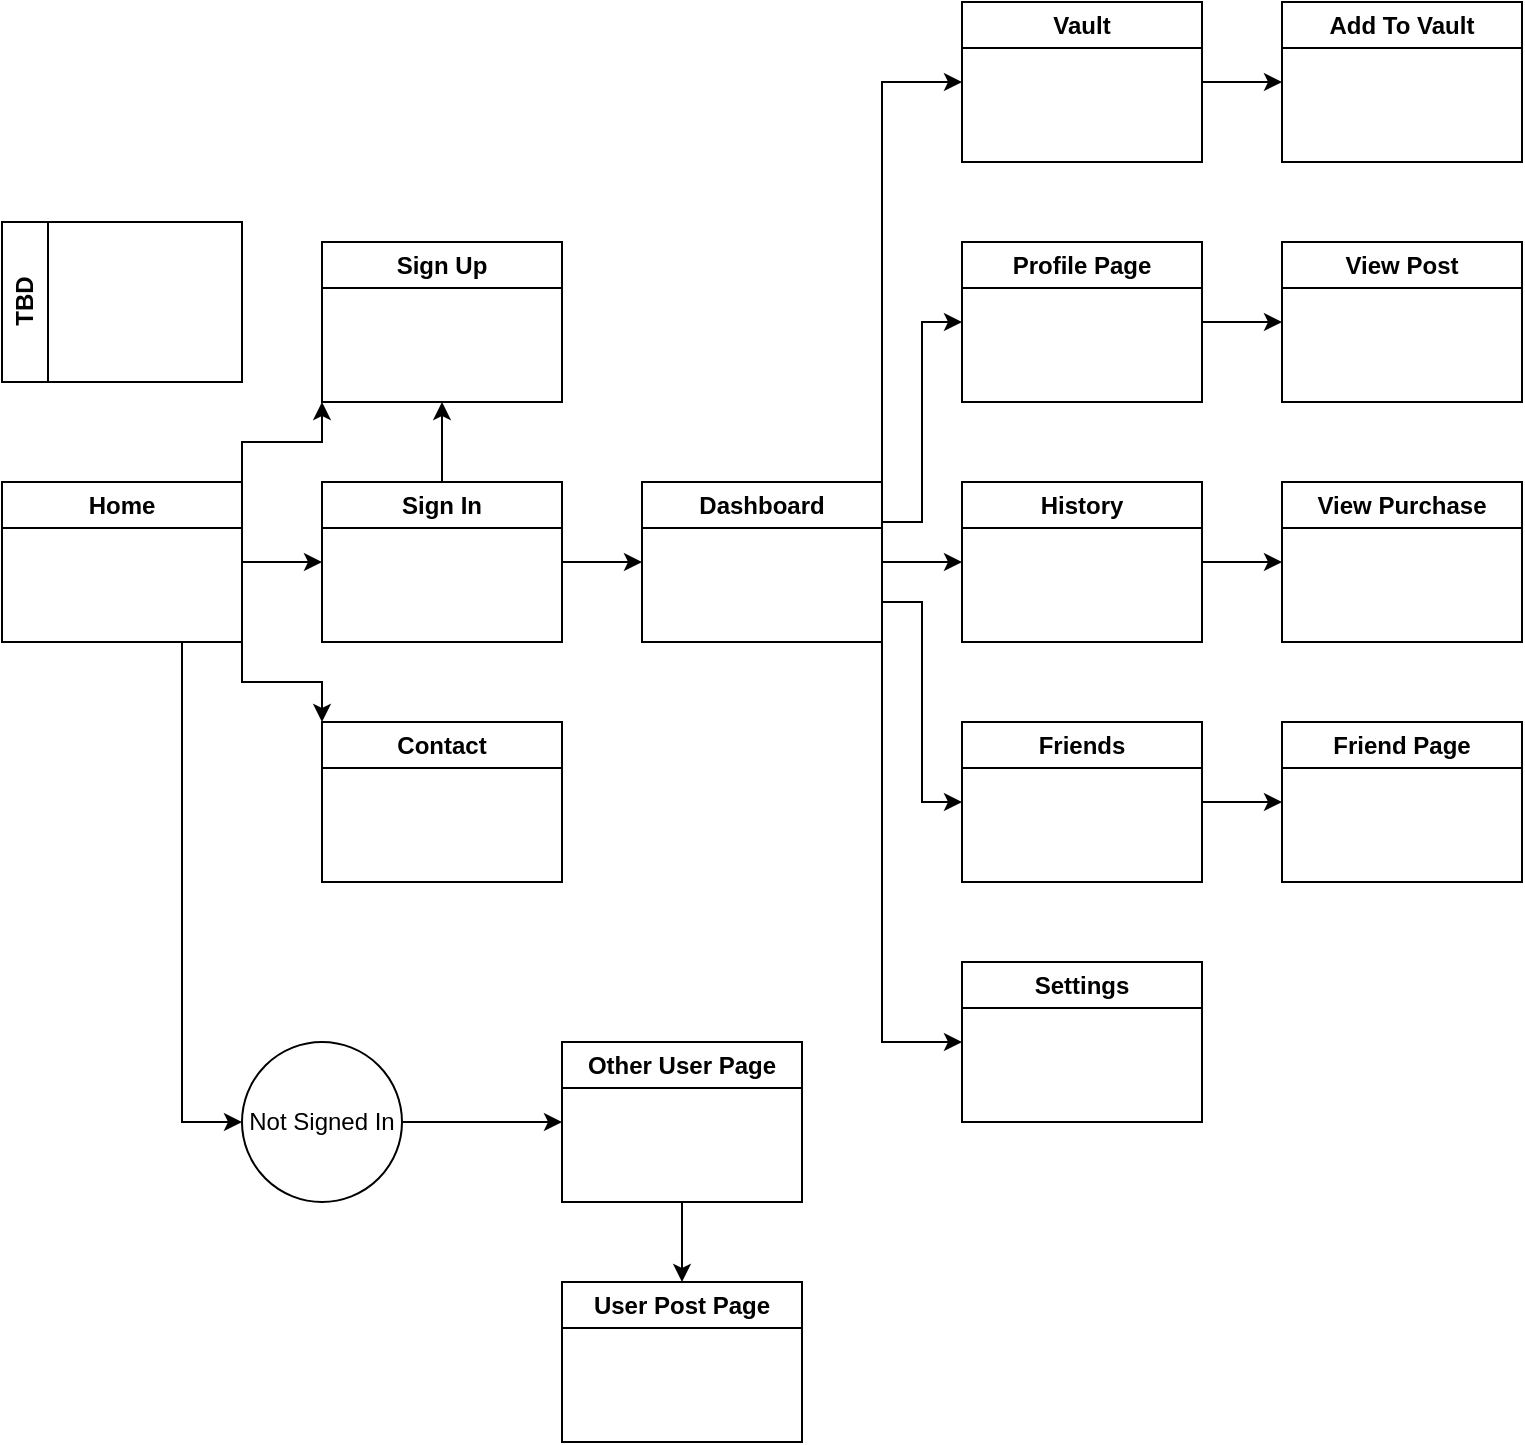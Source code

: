 <mxfile version="26.2.14">
  <diagram id="C5RBs43oDa-KdzZeNtuy" name="Page-1">
    <mxGraphModel dx="954" dy="582" grid="1" gridSize="10" guides="1" tooltips="1" connect="1" arrows="1" fold="1" page="1" pageScale="1" pageWidth="827" pageHeight="1169" math="0" shadow="0">
      <root>
        <mxCell id="WIyWlLk6GJQsqaUBKTNV-0" />
        <mxCell id="WIyWlLk6GJQsqaUBKTNV-1" parent="WIyWlLk6GJQsqaUBKTNV-0" />
        <mxCell id="9p62qBrcE_9piOtcCQSv-7" style="edgeStyle=orthogonalEdgeStyle;rounded=0;orthogonalLoop=1;jettySize=auto;html=1;exitX=1;exitY=0.5;exitDx=0;exitDy=0;entryX=0;entryY=0.5;entryDx=0;entryDy=0;" parent="WIyWlLk6GJQsqaUBKTNV-1" source="9p62qBrcE_9piOtcCQSv-1" target="9p62qBrcE_9piOtcCQSv-4" edge="1">
          <mxGeometry relative="1" as="geometry" />
        </mxCell>
        <mxCell id="9p62qBrcE_9piOtcCQSv-18" style="edgeStyle=orthogonalEdgeStyle;rounded=0;orthogonalLoop=1;jettySize=auto;html=1;exitX=1;exitY=0;exitDx=0;exitDy=0;entryX=0;entryY=1;entryDx=0;entryDy=0;" parent="WIyWlLk6GJQsqaUBKTNV-1" source="9p62qBrcE_9piOtcCQSv-1" target="9p62qBrcE_9piOtcCQSv-5" edge="1">
          <mxGeometry relative="1" as="geometry" />
        </mxCell>
        <mxCell id="9p62qBrcE_9piOtcCQSv-19" style="edgeStyle=orthogonalEdgeStyle;rounded=0;orthogonalLoop=1;jettySize=auto;html=1;exitX=1;exitY=1;exitDx=0;exitDy=0;entryX=0;entryY=0;entryDx=0;entryDy=0;" parent="WIyWlLk6GJQsqaUBKTNV-1" source="9p62qBrcE_9piOtcCQSv-1" target="9p62qBrcE_9piOtcCQSv-17" edge="1">
          <mxGeometry relative="1" as="geometry" />
        </mxCell>
        <mxCell id="9p62qBrcE_9piOtcCQSv-23" style="edgeStyle=orthogonalEdgeStyle;rounded=0;orthogonalLoop=1;jettySize=auto;html=1;exitX=0.75;exitY=1;exitDx=0;exitDy=0;entryX=0;entryY=0.5;entryDx=0;entryDy=0;" parent="WIyWlLk6GJQsqaUBKTNV-1" source="9p62qBrcE_9piOtcCQSv-1" target="9p62qBrcE_9piOtcCQSv-22" edge="1">
          <mxGeometry relative="1" as="geometry" />
        </mxCell>
        <mxCell id="9p62qBrcE_9piOtcCQSv-1" value="Home" style="swimlane;whiteSpace=wrap;html=1;" parent="WIyWlLk6GJQsqaUBKTNV-1" vertex="1">
          <mxGeometry x="40" y="280" width="120" height="80" as="geometry" />
        </mxCell>
        <mxCell id="9p62qBrcE_9piOtcCQSv-6" style="edgeStyle=orthogonalEdgeStyle;rounded=0;orthogonalLoop=1;jettySize=auto;html=1;exitX=0.5;exitY=0;exitDx=0;exitDy=0;entryX=0.5;entryY=1;entryDx=0;entryDy=0;" parent="WIyWlLk6GJQsqaUBKTNV-1" source="9p62qBrcE_9piOtcCQSv-4" target="9p62qBrcE_9piOtcCQSv-5" edge="1">
          <mxGeometry relative="1" as="geometry" />
        </mxCell>
        <mxCell id="9p62qBrcE_9piOtcCQSv-9" style="edgeStyle=orthogonalEdgeStyle;rounded=0;orthogonalLoop=1;jettySize=auto;html=1;exitX=1;exitY=0.5;exitDx=0;exitDy=0;entryX=0;entryY=0.5;entryDx=0;entryDy=0;" parent="WIyWlLk6GJQsqaUBKTNV-1" source="9p62qBrcE_9piOtcCQSv-4" target="9p62qBrcE_9piOtcCQSv-8" edge="1">
          <mxGeometry relative="1" as="geometry" />
        </mxCell>
        <mxCell id="9p62qBrcE_9piOtcCQSv-4" value="Sign In" style="swimlane;whiteSpace=wrap;html=1;" parent="WIyWlLk6GJQsqaUBKTNV-1" vertex="1">
          <mxGeometry x="200" y="280" width="120" height="80" as="geometry" />
        </mxCell>
        <mxCell id="9p62qBrcE_9piOtcCQSv-5" value="Sign Up" style="swimlane;whiteSpace=wrap;html=1;" parent="WIyWlLk6GJQsqaUBKTNV-1" vertex="1">
          <mxGeometry x="200" y="160" width="120" height="80" as="geometry" />
        </mxCell>
        <mxCell id="9p62qBrcE_9piOtcCQSv-13" style="edgeStyle=orthogonalEdgeStyle;rounded=0;orthogonalLoop=1;jettySize=auto;html=1;entryX=0;entryY=0.5;entryDx=0;entryDy=0;" parent="WIyWlLk6GJQsqaUBKTNV-1" source="9p62qBrcE_9piOtcCQSv-8" target="9p62qBrcE_9piOtcCQSv-10" edge="1">
          <mxGeometry relative="1" as="geometry" />
        </mxCell>
        <mxCell id="9p62qBrcE_9piOtcCQSv-14" style="edgeStyle=orthogonalEdgeStyle;rounded=0;orthogonalLoop=1;jettySize=auto;html=1;exitX=1;exitY=0;exitDx=0;exitDy=0;entryX=0;entryY=0.5;entryDx=0;entryDy=0;" parent="WIyWlLk6GJQsqaUBKTNV-1" source="9p62qBrcE_9piOtcCQSv-8" target="9p62qBrcE_9piOtcCQSv-11" edge="1">
          <mxGeometry relative="1" as="geometry" />
        </mxCell>
        <mxCell id="9p62qBrcE_9piOtcCQSv-15" style="edgeStyle=orthogonalEdgeStyle;rounded=0;orthogonalLoop=1;jettySize=auto;html=1;exitX=1;exitY=1;exitDx=0;exitDy=0;entryX=0;entryY=0.5;entryDx=0;entryDy=0;" parent="WIyWlLk6GJQsqaUBKTNV-1" source="9p62qBrcE_9piOtcCQSv-8" target="9p62qBrcE_9piOtcCQSv-12" edge="1">
          <mxGeometry relative="1" as="geometry" />
        </mxCell>
        <mxCell id="cXKrfPoP3v9risvajF2t-1" style="edgeStyle=orthogonalEdgeStyle;rounded=0;orthogonalLoop=1;jettySize=auto;html=1;exitX=1;exitY=0.75;exitDx=0;exitDy=0;entryX=0;entryY=0.5;entryDx=0;entryDy=0;" edge="1" parent="WIyWlLk6GJQsqaUBKTNV-1" source="9p62qBrcE_9piOtcCQSv-8" target="cXKrfPoP3v9risvajF2t-0">
          <mxGeometry relative="1" as="geometry" />
        </mxCell>
        <mxCell id="cXKrfPoP3v9risvajF2t-3" style="edgeStyle=orthogonalEdgeStyle;rounded=0;orthogonalLoop=1;jettySize=auto;html=1;exitX=1;exitY=0.25;exitDx=0;exitDy=0;entryX=0;entryY=0.5;entryDx=0;entryDy=0;" edge="1" parent="WIyWlLk6GJQsqaUBKTNV-1" source="9p62qBrcE_9piOtcCQSv-8" target="cXKrfPoP3v9risvajF2t-2">
          <mxGeometry relative="1" as="geometry" />
        </mxCell>
        <mxCell id="9p62qBrcE_9piOtcCQSv-8" value="Dashboard" style="swimlane;whiteSpace=wrap;html=1;" parent="WIyWlLk6GJQsqaUBKTNV-1" vertex="1">
          <mxGeometry x="360" y="280" width="120" height="80" as="geometry" />
        </mxCell>
        <mxCell id="cXKrfPoP3v9risvajF2t-9" style="edgeStyle=orthogonalEdgeStyle;rounded=0;orthogonalLoop=1;jettySize=auto;html=1;exitX=1;exitY=0.5;exitDx=0;exitDy=0;entryX=0;entryY=0.5;entryDx=0;entryDy=0;" edge="1" parent="WIyWlLk6GJQsqaUBKTNV-1" source="9p62qBrcE_9piOtcCQSv-10" target="cXKrfPoP3v9risvajF2t-8">
          <mxGeometry relative="1" as="geometry" />
        </mxCell>
        <mxCell id="9p62qBrcE_9piOtcCQSv-10" value="History" style="swimlane;whiteSpace=wrap;html=1;" parent="WIyWlLk6GJQsqaUBKTNV-1" vertex="1">
          <mxGeometry x="520" y="280" width="120" height="80" as="geometry" />
        </mxCell>
        <mxCell id="9p62qBrcE_9piOtcCQSv-26" style="edgeStyle=orthogonalEdgeStyle;rounded=0;orthogonalLoop=1;jettySize=auto;html=1;exitX=1;exitY=0.5;exitDx=0;exitDy=0;entryX=0;entryY=0.5;entryDx=0;entryDy=0;" parent="WIyWlLk6GJQsqaUBKTNV-1" source="9p62qBrcE_9piOtcCQSv-11" target="9p62qBrcE_9piOtcCQSv-25" edge="1">
          <mxGeometry relative="1" as="geometry" />
        </mxCell>
        <mxCell id="9p62qBrcE_9piOtcCQSv-11" value="Vault" style="swimlane;whiteSpace=wrap;html=1;" parent="WIyWlLk6GJQsqaUBKTNV-1" vertex="1">
          <mxGeometry x="520" y="40" width="120" height="80" as="geometry" />
        </mxCell>
        <mxCell id="9p62qBrcE_9piOtcCQSv-12" value="Settings" style="swimlane;whiteSpace=wrap;html=1;" parent="WIyWlLk6GJQsqaUBKTNV-1" vertex="1">
          <mxGeometry x="520" y="520" width="120" height="80" as="geometry" />
        </mxCell>
        <mxCell id="9p62qBrcE_9piOtcCQSv-17" value="Contact" style="swimlane;whiteSpace=wrap;html=1;" parent="WIyWlLk6GJQsqaUBKTNV-1" vertex="1">
          <mxGeometry x="200" y="400" width="120" height="80" as="geometry" />
        </mxCell>
        <mxCell id="cXKrfPoP3v9risvajF2t-5" style="edgeStyle=orthogonalEdgeStyle;rounded=0;orthogonalLoop=1;jettySize=auto;html=1;exitX=1;exitY=0.5;exitDx=0;exitDy=0;entryX=0;entryY=0.5;entryDx=0;entryDy=0;" edge="1" parent="WIyWlLk6GJQsqaUBKTNV-1" source="9p62qBrcE_9piOtcCQSv-22" target="cXKrfPoP3v9risvajF2t-4">
          <mxGeometry relative="1" as="geometry">
            <mxPoint x="310" y="600" as="targetPoint" />
          </mxGeometry>
        </mxCell>
        <mxCell id="9p62qBrcE_9piOtcCQSv-22" value="Not Signed In" style="ellipse;whiteSpace=wrap;html=1;aspect=fixed;" parent="WIyWlLk6GJQsqaUBKTNV-1" vertex="1">
          <mxGeometry x="160" y="560" width="80" height="80" as="geometry" />
        </mxCell>
        <mxCell id="9p62qBrcE_9piOtcCQSv-24" value="TBD" style="swimlane;horizontal=0;whiteSpace=wrap;html=1;" parent="WIyWlLk6GJQsqaUBKTNV-1" vertex="1">
          <mxGeometry x="40" y="150" width="120" height="80" as="geometry" />
        </mxCell>
        <mxCell id="9p62qBrcE_9piOtcCQSv-25" value="Add To Vault" style="swimlane;whiteSpace=wrap;html=1;startSize=23;" parent="WIyWlLk6GJQsqaUBKTNV-1" vertex="1">
          <mxGeometry x="680" y="40" width="120" height="80" as="geometry" />
        </mxCell>
        <mxCell id="cXKrfPoP3v9risvajF2t-11" style="edgeStyle=orthogonalEdgeStyle;rounded=0;orthogonalLoop=1;jettySize=auto;html=1;exitX=1;exitY=0.5;exitDx=0;exitDy=0;entryX=0;entryY=0.5;entryDx=0;entryDy=0;" edge="1" parent="WIyWlLk6GJQsqaUBKTNV-1" source="cXKrfPoP3v9risvajF2t-0" target="cXKrfPoP3v9risvajF2t-10">
          <mxGeometry relative="1" as="geometry" />
        </mxCell>
        <mxCell id="cXKrfPoP3v9risvajF2t-0" value="Friends" style="swimlane;whiteSpace=wrap;html=1;" vertex="1" parent="WIyWlLk6GJQsqaUBKTNV-1">
          <mxGeometry x="520" y="400" width="120" height="80" as="geometry" />
        </mxCell>
        <mxCell id="cXKrfPoP3v9risvajF2t-7" style="edgeStyle=orthogonalEdgeStyle;rounded=0;orthogonalLoop=1;jettySize=auto;html=1;exitX=1;exitY=0.5;exitDx=0;exitDy=0;entryX=0;entryY=0.5;entryDx=0;entryDy=0;" edge="1" parent="WIyWlLk6GJQsqaUBKTNV-1" source="cXKrfPoP3v9risvajF2t-2" target="cXKrfPoP3v9risvajF2t-6">
          <mxGeometry relative="1" as="geometry" />
        </mxCell>
        <mxCell id="cXKrfPoP3v9risvajF2t-2" value="Profile Page&lt;span style=&quot;color: rgba(0, 0, 0, 0); font-family: monospace; font-size: 0px; font-weight: 400; text-align: start; text-wrap-mode: nowrap;&quot;&gt;%3CmxGraphModel%3E%3Croot%3E%3CmxCell%20id%3D%220%22%2F%3E%3CmxCell%20id%3D%221%22%20parent%3D%220%22%2F%3E%3CmxCell%20id%3D%222%22%20value%3D%22History%22%20style%3D%22swimlane%3BwhiteSpace%3Dwrap%3Bhtml%3D1%3B%22%20vertex%3D%221%22%20parent%3D%221%22%3E%3CmxGeometry%20x%3D%22520%22%20y%3D%22280%22%20width%3D%22120%22%20height%3D%2280%22%20as%3D%22geometry%22%2F%3E%3C%2FmxCell%3E%3C%2Froot%3E%3C%2FmxGraphModel%3E&lt;/span&gt;" style="swimlane;whiteSpace=wrap;html=1;" vertex="1" parent="WIyWlLk6GJQsqaUBKTNV-1">
          <mxGeometry x="520" y="160" width="120" height="80" as="geometry" />
        </mxCell>
        <mxCell id="cXKrfPoP3v9risvajF2t-13" style="edgeStyle=orthogonalEdgeStyle;rounded=0;orthogonalLoop=1;jettySize=auto;html=1;exitX=0.5;exitY=1;exitDx=0;exitDy=0;entryX=0.5;entryY=0;entryDx=0;entryDy=0;" edge="1" parent="WIyWlLk6GJQsqaUBKTNV-1" source="cXKrfPoP3v9risvajF2t-4" target="cXKrfPoP3v9risvajF2t-12">
          <mxGeometry relative="1" as="geometry" />
        </mxCell>
        <mxCell id="cXKrfPoP3v9risvajF2t-4" value="Other User Page" style="swimlane;whiteSpace=wrap;html=1;" vertex="1" parent="WIyWlLk6GJQsqaUBKTNV-1">
          <mxGeometry x="320" y="560" width="120" height="80" as="geometry" />
        </mxCell>
        <mxCell id="cXKrfPoP3v9risvajF2t-6" value="View Post" style="swimlane;whiteSpace=wrap;html=1;" vertex="1" parent="WIyWlLk6GJQsqaUBKTNV-1">
          <mxGeometry x="680" y="160" width="120" height="80" as="geometry" />
        </mxCell>
        <mxCell id="cXKrfPoP3v9risvajF2t-8" value="View Purchase" style="swimlane;whiteSpace=wrap;html=1;" vertex="1" parent="WIyWlLk6GJQsqaUBKTNV-1">
          <mxGeometry x="680" y="280" width="120" height="80" as="geometry" />
        </mxCell>
        <mxCell id="cXKrfPoP3v9risvajF2t-10" value="Friend Page" style="swimlane;whiteSpace=wrap;html=1;" vertex="1" parent="WIyWlLk6GJQsqaUBKTNV-1">
          <mxGeometry x="680" y="400" width="120" height="80" as="geometry" />
        </mxCell>
        <mxCell id="cXKrfPoP3v9risvajF2t-12" value="User Post Page" style="swimlane;whiteSpace=wrap;html=1;" vertex="1" parent="WIyWlLk6GJQsqaUBKTNV-1">
          <mxGeometry x="320" y="680" width="120" height="80" as="geometry" />
        </mxCell>
      </root>
    </mxGraphModel>
  </diagram>
</mxfile>
